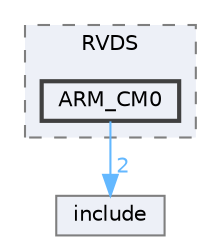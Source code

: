 digraph "D:/Projects/Raspberrypi_pico/pico_freertos_final/freertos_pico2/pico_freertos/FreeRTOS-Kernel/portable/RVDS/ARM_CM0"
{
 // LATEX_PDF_SIZE
  bgcolor="transparent";
  edge [fontname=Helvetica,fontsize=10,labelfontname=Helvetica,labelfontsize=10];
  node [fontname=Helvetica,fontsize=10,shape=box,height=0.2,width=0.4];
  compound=true
  subgraph clusterdir_939690fdea9c12e02e783782db51ccfd {
    graph [ bgcolor="#edf0f7", pencolor="grey50", label="RVDS", fontname=Helvetica,fontsize=10 style="filled,dashed", URL="dir_939690fdea9c12e02e783782db51ccfd.html",tooltip=""]
  dir_1a01ce4cec00a90377142a013ed37a02 [label="ARM_CM0", fillcolor="#edf0f7", color="grey25", style="filled,bold", URL="dir_1a01ce4cec00a90377142a013ed37a02.html",tooltip=""];
  }
  dir_c69ece34c3f150cb2c6f1098178b172a [label="include", fillcolor="#edf0f7", color="grey50", style="filled", URL="dir_c69ece34c3f150cb2c6f1098178b172a.html",tooltip=""];
  dir_1a01ce4cec00a90377142a013ed37a02->dir_c69ece34c3f150cb2c6f1098178b172a [headlabel="2", labeldistance=1.5 headhref="dir_000020_000125.html" href="dir_000020_000125.html" color="steelblue1" fontcolor="steelblue1"];
}
